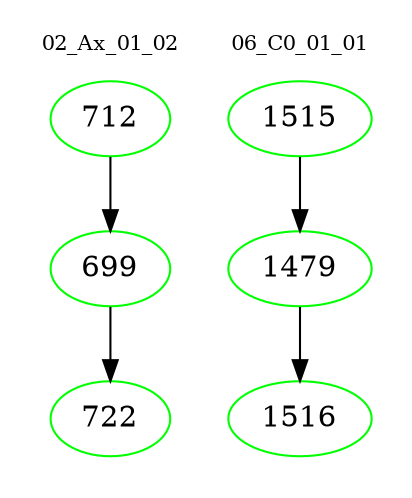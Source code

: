 digraph{
subgraph cluster_0 {
color = white
label = "02_Ax_01_02";
fontsize=10;
T0_712 [label="712", color="green"]
T0_712 -> T0_699 [color="black"]
T0_699 [label="699", color="green"]
T0_699 -> T0_722 [color="black"]
T0_722 [label="722", color="green"]
}
subgraph cluster_1 {
color = white
label = "06_C0_01_01";
fontsize=10;
T1_1515 [label="1515", color="green"]
T1_1515 -> T1_1479 [color="black"]
T1_1479 [label="1479", color="green"]
T1_1479 -> T1_1516 [color="black"]
T1_1516 [label="1516", color="green"]
}
}
